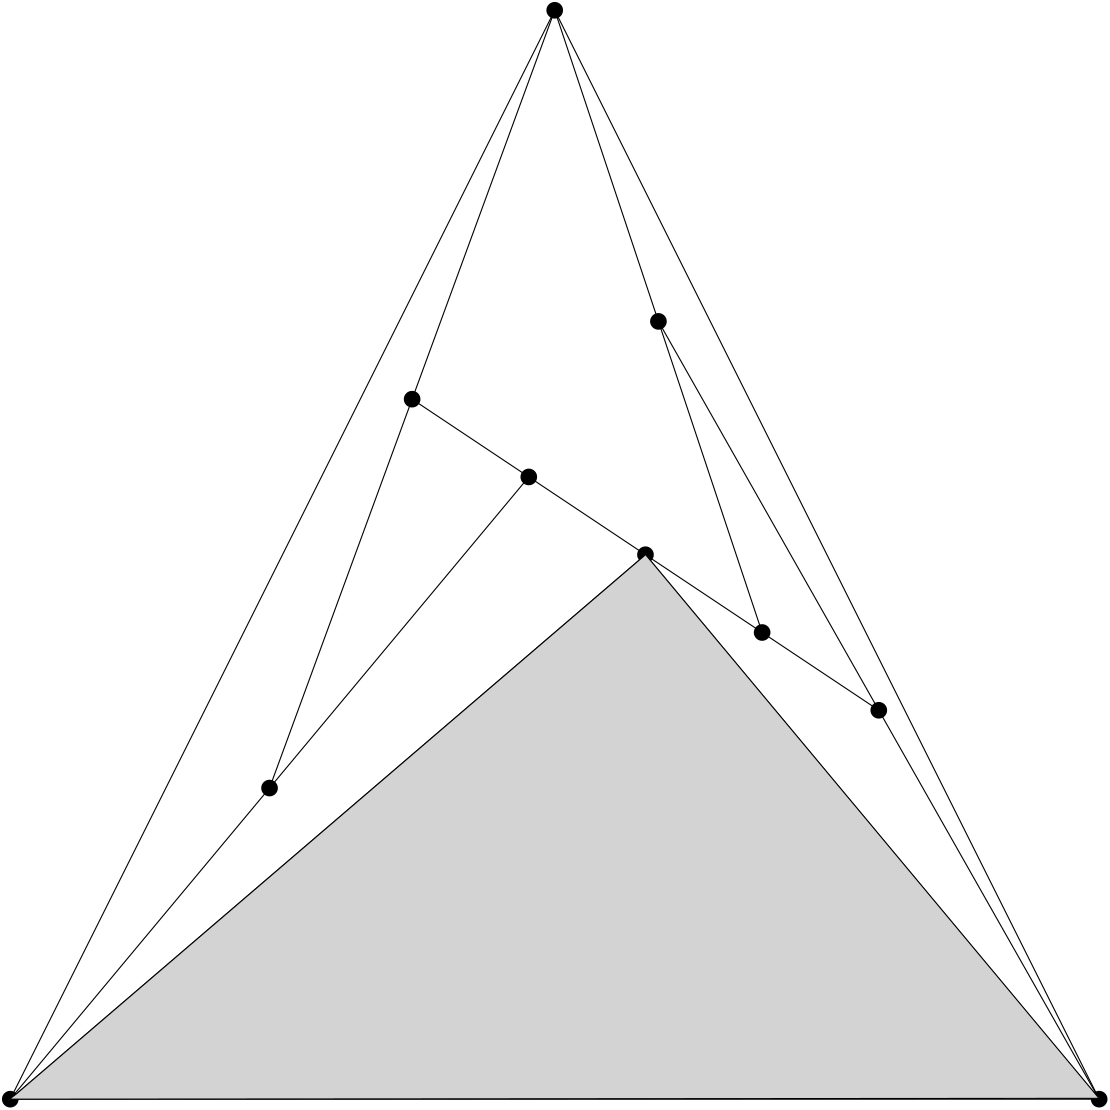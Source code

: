 <?xml version="1.0"?>
<!DOCTYPE ipe SYSTEM "ipe.dtd">
<ipe version="70206" creator="Ipe 7.2.7">
<info created="D:20150825115823" modified="D:20190624174906"/>
<ipestyle name="basic">
<symbol name="arrow/arc(spx)">
<path stroke="sym-stroke" fill="sym-stroke" pen="sym-pen">
0 0 m
-1 0.333 l
-1 -0.333 l
h
</path>
</symbol>
<symbol name="arrow/farc(spx)">
<path stroke="sym-stroke" fill="white" pen="sym-pen">
0 0 m
-1 0.333 l
-1 -0.333 l
h
</path>
</symbol>
<symbol name="mark/circle(sx)" transformations="translations">
<path fill="sym-stroke">
0.6 0 0 0.6 0 0 e
0.4 0 0 0.4 0 0 e
</path>
</symbol>
<symbol name="mark/disk(sx)" transformations="translations">
<path fill="sym-stroke">
0.6 0 0 0.6 0 0 e
</path>
</symbol>
<symbol name="mark/fdisk(sfx)" transformations="translations">
<group>
<path fill="sym-fill">
0.5 0 0 0.5 0 0 e
</path>
<path fill="sym-stroke" fillrule="eofill">
0.6 0 0 0.6 0 0 e
0.4 0 0 0.4 0 0 e
</path>
</group>
</symbol>
<symbol name="mark/box(sx)" transformations="translations">
<path fill="sym-stroke" fillrule="eofill">
-0.6 -0.6 m
0.6 -0.6 l
0.6 0.6 l
-0.6 0.6 l
h
-0.4 -0.4 m
0.4 -0.4 l
0.4 0.4 l
-0.4 0.4 l
h
</path>
</symbol>
<symbol name="mark/square(sx)" transformations="translations">
<path fill="sym-stroke">
-0.6 -0.6 m
0.6 -0.6 l
0.6 0.6 l
-0.6 0.6 l
h
</path>
</symbol>
<symbol name="mark/fsquare(sfx)" transformations="translations">
<group>
<path fill="sym-fill">
-0.5 -0.5 m
0.5 -0.5 l
0.5 0.5 l
-0.5 0.5 l
h
</path>
<path fill="sym-stroke" fillrule="eofill">
-0.6 -0.6 m
0.6 -0.6 l
0.6 0.6 l
-0.6 0.6 l
h
-0.4 -0.4 m
0.4 -0.4 l
0.4 0.4 l
-0.4 0.4 l
h
</path>
</group>
</symbol>
<symbol name="mark/cross(sx)" transformations="translations">
<group>
<path fill="sym-stroke">
-0.43 -0.57 m
0.57 0.43 l
0.43 0.57 l
-0.57 -0.43 l
h
</path>
<path fill="sym-stroke">
-0.43 0.57 m
0.57 -0.43 l
0.43 -0.57 l
-0.57 0.43 l
h
</path>
</group>
</symbol>
<symbol name="arrow/fnormal(spx)">
<path stroke="sym-stroke" fill="white" pen="sym-pen">
0 0 m
-1 0.333 l
-1 -0.333 l
h
</path>
</symbol>
<symbol name="arrow/pointed(spx)">
<path stroke="sym-stroke" fill="sym-stroke" pen="sym-pen">
0 0 m
-1 0.333 l
-0.8 0 l
-1 -0.333 l
h
</path>
</symbol>
<symbol name="arrow/fpointed(spx)">
<path stroke="sym-stroke" fill="white" pen="sym-pen">
0 0 m
-1 0.333 l
-0.8 0 l
-1 -0.333 l
h
</path>
</symbol>
<symbol name="arrow/linear(spx)">
<path stroke="sym-stroke" pen="sym-pen">
-1 0.333 m
0 0 l
-1 -0.333 l
</path>
</symbol>
<symbol name="arrow/fdouble(spx)">
<path stroke="sym-stroke" fill="white" pen="sym-pen">
0 0 m
-1 0.333 l
-1 -0.333 l
h
-1 0 m
-2 0.333 l
-2 -0.333 l
h
</path>
</symbol>
<symbol name="arrow/double(spx)">
<path stroke="sym-stroke" fill="sym-stroke" pen="sym-pen">
0 0 m
-1 0.333 l
-1 -0.333 l
h
-1 0 m
-2 0.333 l
-2 -0.333 l
h
</path>
</symbol>
<pen name="heavier" value="0.8"/>
<pen name="fat" value="1.2"/>
<pen name="ultrafat" value="2"/>
<symbolsize name="large" value="5"/>
<symbolsize name="small" value="2"/>
<symbolsize name="tiny" value="1.1"/>
<arrowsize name="large" value="10"/>
<arrowsize name="small" value="5"/>
<arrowsize name="tiny" value="3"/>
<color name="red" value="1 0 0"/>
<color name="green" value="0 1 0"/>
<color name="blue" value="0 0 1"/>
<color name="yellow" value="1 1 0"/>
<color name="orange" value="1 0.647 0"/>
<color name="gold" value="1 0.843 0"/>
<color name="purple" value="0.627 0.125 0.941"/>
<color name="gray" value="0.745"/>
<color name="brown" value="0.647 0.165 0.165"/>
<color name="navy" value="0 0 0.502"/>
<color name="pink" value="1 0.753 0.796"/>
<color name="seagreen" value="0.18 0.545 0.341"/>
<color name="turquoise" value="0.251 0.878 0.816"/>
<color name="violet" value="0.933 0.51 0.933"/>
<color name="darkblue" value="0 0 0.545"/>
<color name="darkcyan" value="0 0.545 0.545"/>
<color name="darkgray" value="0.663"/>
<color name="darkgreen" value="0 0.392 0"/>
<color name="darkmagenta" value="0.545 0 0.545"/>
<color name="darkorange" value="1 0.549 0"/>
<color name="darkred" value="0.545 0 0"/>
<color name="lightblue" value="0.678 0.847 0.902"/>
<color name="lightcyan" value="0.878 1 1"/>
<color name="lightgray" value="0.827"/>
<color name="lightgreen" value="0.565 0.933 0.565"/>
<color name="lightyellow" value="1 1 0.878"/>
<dashstyle name="dashed" value="[4] 0"/>
<dashstyle name="dotted" value="[1 3] 0"/>
<dashstyle name="dash dotted" value="[4 2 1 2] 0"/>
<dashstyle name="dash dot dotted" value="[4 2 1 2 1 2] 0"/>
<textsize name="large" value="\large"/>
<textsize name="Large" value="\Large"/>
<textsize name="LARGE" value="\LARGE"/>
<textsize name="huge" value="\huge"/>
<textsize name="Huge" value="\Huge"/>
<textsize name="small" value="\small"/>
<textsize name="footnote" value="\footnotesize"/>
<textsize name="tiny" value="\tiny"/>
<textstyle name="center" begin="\begin{center}" end="\end{center}"/>
<textstyle name="itemize" begin="\begin{itemize}" end="\end{itemize}"/>
<textstyle name="item" begin="\begin{itemize}\item{}" end="\end{itemize}"/>
<gridsize name="4 pts" value="4"/>
<gridsize name="8 pts (~3 mm)" value="8"/>
<gridsize name="16 pts (~6 mm)" value="16"/>
<gridsize name="32 pts (~12 mm)" value="32"/>
<gridsize name="10 pts (~3.5 mm)" value="10"/>
<gridsize name="20 pts (~7 mm)" value="20"/>
<gridsize name="14 pts (~5 mm)" value="14"/>
<gridsize name="28 pts (~10 mm)" value="28"/>
<gridsize name="56 pts (~20 mm)" value="56"/>
<anglesize name="90 deg" value="90"/>
<anglesize name="60 deg" value="60"/>
<anglesize name="45 deg" value="45"/>
<anglesize name="30 deg" value="30"/>
<anglesize name="22.5 deg" value="22.5"/>
<tiling name="falling" angle="-60" step="4" width="1"/>
<tiling name="rising" angle="30" step="4" width="1"/>
</ipestyle>
<page>
<layer name="alpha"/>
<layer name="beta"/>
<view layers="alpha beta" active="alpha"/>
<path layer="beta" matrix="1 0 0 1 -176 320" stroke="black">
296 492 m
244.667 352 l
</path>
<path matrix="1 0 0 1 -176 320" stroke="black">
296 492 m
100 100 l
</path>
<path matrix="1 0 0 1 -176 320" stroke="black">
296 492 m
492 100 l
</path>
<path matrix="1 0 0 1 -176 320" stroke="black">
296 492 m
333.333 380 l
</path>
<path matrix="1 0 0 1 -176 320" stroke="black">
244.667 352 m
286.667 324 l
</path>
<path matrix="1 0 0 1 -176 320" stroke="black">
244.667 352 m
193.333 212 l
</path>
<path matrix="1 0 0 1 -176 320" stroke="black">
100 100 m
492 100 l
</path>
<path matrix="1 0 0 1 -176 320" stroke="black">
100 100 m
193.333 212 l
</path>
<path matrix="1 0 0 1 -176 320" stroke="black">
100 100 m
328.667 296 l
</path>
<path matrix="1 0 0 1 -176 320" stroke="black">
492 100 m
328.667 296 l
</path>
<path matrix="1 0 0 1 -176 320" stroke="black">
492 100 m
412.667 240 l
</path>
<path matrix="1 0 0 1 -176 320" stroke="black">
333.333 380 m
412.667 240 l
</path>
<path matrix="1 0 0 1 -176 320" stroke="black">
333.333 380 m
370.667 268 l
</path>
<path matrix="1 0 0 1 -176 320" stroke="black">
286.667 324 m
193.333 212 l
</path>
<path matrix="1 0 0 1 -176 320" stroke="black">
286.667 324 m
328.667 296 l
</path>
<path matrix="1 0 0 1 -176 320" stroke="black">
328.667 296 m
370.667 268 l
</path>
<path matrix="1 0 0 1 -176 320" stroke="black">
412.667 240 m
370.667 268 l
</path>
<use layer="alpha" matrix="1 0 0 1 -176 320" name="mark/disk(sx)" pos="296 492" size="large" stroke="black"/>
<use matrix="1 0 0 1 -176 320" name="mark/disk(sx)" pos="244.667 352" size="large" stroke="black"/>
<use matrix="1 0 0 1 -176 320" name="mark/disk(sx)" pos="100 100" size="large" stroke="black"/>
<use matrix="1 0 0 1 -176 320" name="mark/disk(sx)" pos="492 100" size="large" stroke="black"/>
<use matrix="1 0 0 1 -176 320" name="mark/disk(sx)" pos="333.333 380" size="large" stroke="black"/>
<use matrix="1 0 0 1 -176 320" name="mark/disk(sx)" pos="286.667 324" size="large" stroke="black"/>
<use matrix="1 0 0 1 -176 320" name="mark/disk(sx)" pos="193.333 212" size="large" stroke="black"/>
<use matrix="1 0 0 1 -176 320" name="mark/disk(sx)" pos="328.667 296" size="large" stroke="black"/>
<use matrix="1 0 0 1 -176 320" name="mark/disk(sx)" pos="412.667 240" size="large" stroke="black"/>
<use matrix="1 0 0 1 -176 320" name="mark/disk(sx)" pos="370.667 268" size="large" stroke="black"/>
<path stroke="black" fill="lightgray">
152.888 615.816 m
315.954 420.297 l
-76.3012 420 l
-73.7335 421.952 l
152.726 616.041 l
152.94 615.766 l
</path>
</page>
</ipe>
